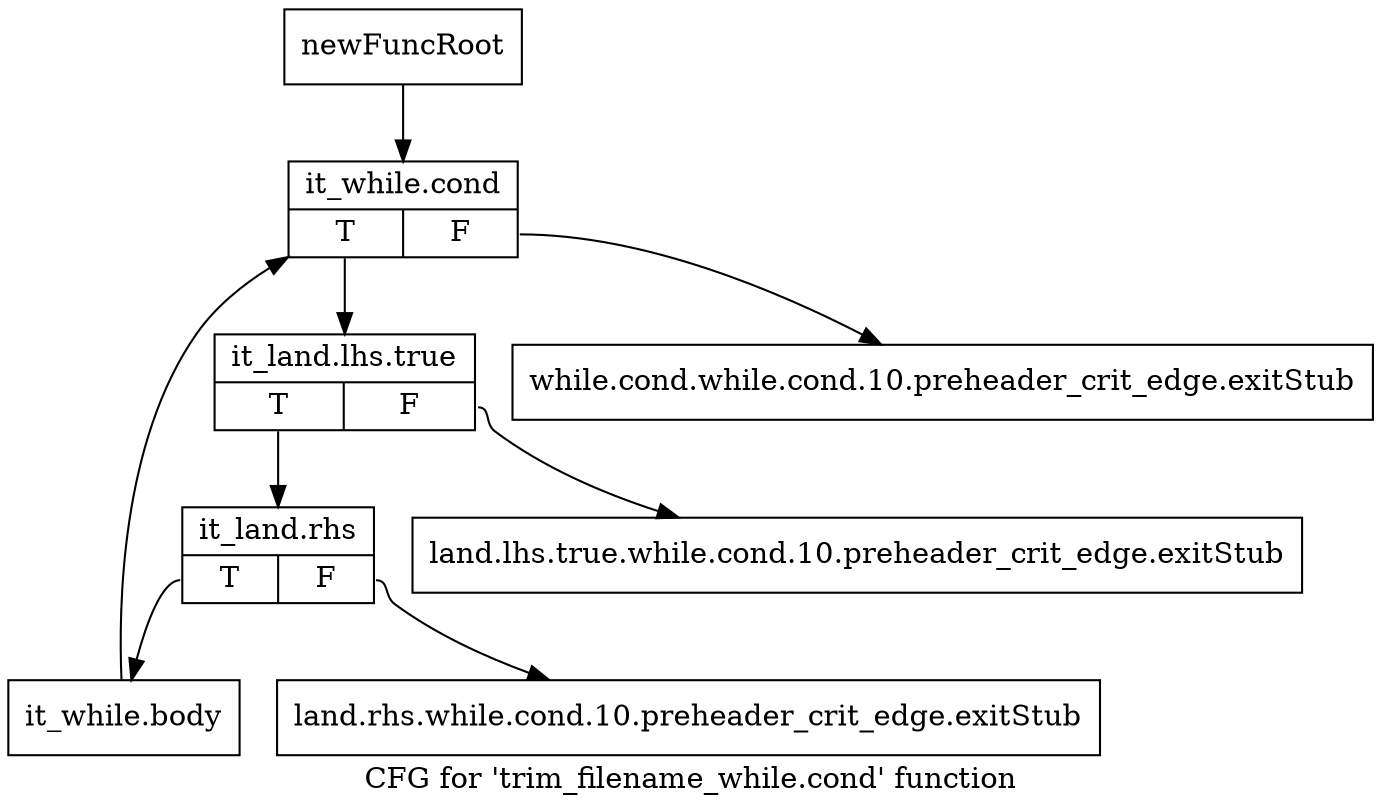 digraph "CFG for 'trim_filename_while.cond' function" {
	label="CFG for 'trim_filename_while.cond' function";

	Node0xab76630 [shape=record,label="{newFuncRoot}"];
	Node0xab76630 -> Node0xab76770;
	Node0xab76680 [shape=record,label="{while.cond.while.cond.10.preheader_crit_edge.exitStub}"];
	Node0xab766d0 [shape=record,label="{land.lhs.true.while.cond.10.preheader_crit_edge.exitStub}"];
	Node0xab76720 [shape=record,label="{land.rhs.while.cond.10.preheader_crit_edge.exitStub}"];
	Node0xab76770 [shape=record,label="{it_while.cond|{<s0>T|<s1>F}}"];
	Node0xab76770:s0 -> Node0xab767c0;
	Node0xab76770:s1 -> Node0xab76680;
	Node0xab767c0 [shape=record,label="{it_land.lhs.true|{<s0>T|<s1>F}}"];
	Node0xab767c0:s0 -> Node0xab76810;
	Node0xab767c0:s1 -> Node0xab766d0;
	Node0xab76810 [shape=record,label="{it_land.rhs|{<s0>T|<s1>F}}"];
	Node0xab76810:s0 -> Node0xab76860;
	Node0xab76810:s1 -> Node0xab76720;
	Node0xab76860 [shape=record,label="{it_while.body}"];
	Node0xab76860 -> Node0xab76770;
}
